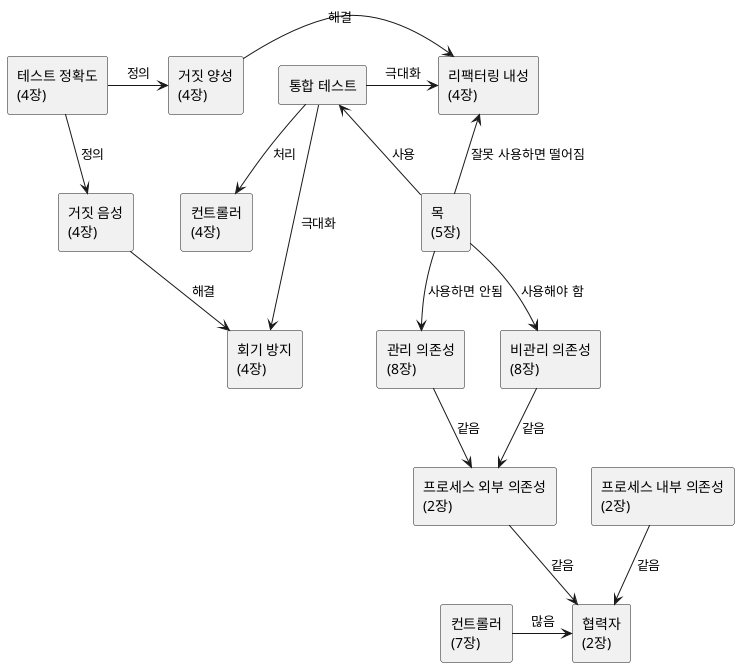 @startuml book

skinparam componentStyle rectangle

[테스트 정확도\n(4장)]-->[거짓 음성\n(4장)] : 정의
[테스트 정확도\n(4장)]-r->[거짓 양성\n(4장)] : 정의

[거짓 음성\n(4장)]-->[회기 방지\n(4장)] : 해결

[거짓 양성\n(4장)]-r->[리팩터링 내성\n(4장)] : 해결

[통합 테스트]-->[회기 방지\n(4장)] : 극대화
[통합 테스트]->[리팩터링 내성\n(4장)] : 극대화
[통합 테스트]-->[컨트롤러\n(4장)] : 처리

[목\n(5장)]-u->[리팩터링 내성\n(4장)] : 잘못 사용하면 떨어짐
[목\n(5장)]-u->[통합 테스트] : 사용
[목\n(5장)]-d->[관리 의존성\n(8장)] : 사용하면 안됨
[목\n(5장)]-d->[비관리 의존성\n(8장)] : 사용해야 함

[비관리 의존성\n(8장)]-->[프로세스 외부 의존성\n(2장)] : 같음
[관리 의존성\n(8장)]-->[프로세스 외부 의존성\n(2장)] : 같음


[프로세스 외부 의존성\n(2장)]-->[협력자\n(2장)] : 같음

[컨트롤러\n(7장)]->[협력자\n(2장)] : 많음
[프로세스 내부 의존성\n(2장)]-->[협력자\n(2장)] : 같음
@enduml
